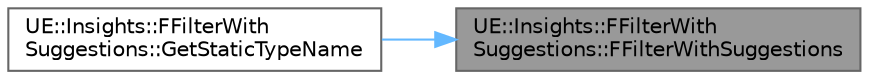 digraph "UE::Insights::FFilterWithSuggestions::FFilterWithSuggestions"
{
 // INTERACTIVE_SVG=YES
 // LATEX_PDF_SIZE
  bgcolor="transparent";
  edge [fontname=Helvetica,fontsize=10,labelfontname=Helvetica,labelfontsize=10];
  node [fontname=Helvetica,fontsize=10,shape=box,height=0.2,width=0.4];
  rankdir="RL";
  Node1 [id="Node000001",label="UE::Insights::FFilterWith\lSuggestions::FFilterWithSuggestions",height=0.2,width=0.4,color="gray40", fillcolor="grey60", style="filled", fontcolor="black",tooltip=" "];
  Node1 -> Node2 [id="edge1_Node000001_Node000002",dir="back",color="steelblue1",style="solid",tooltip=" "];
  Node2 [id="Node000002",label="UE::Insights::FFilterWith\lSuggestions::GetStaticTypeName",height=0.2,width=0.4,color="grey40", fillcolor="white", style="filled",URL="$d0/d2f/classUE_1_1Insights_1_1FFilterWithSuggestions.html#a9645c3b5c893721c2921fa7a0aa0ea57",tooltip=" "];
}
